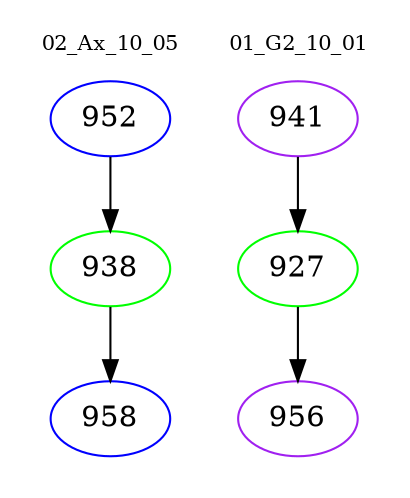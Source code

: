 digraph{
subgraph cluster_0 {
color = white
label = "02_Ax_10_05";
fontsize=10;
T0_952 [label="952", color="blue"]
T0_952 -> T0_938 [color="black"]
T0_938 [label="938", color="green"]
T0_938 -> T0_958 [color="black"]
T0_958 [label="958", color="blue"]
}
subgraph cluster_1 {
color = white
label = "01_G2_10_01";
fontsize=10;
T1_941 [label="941", color="purple"]
T1_941 -> T1_927 [color="black"]
T1_927 [label="927", color="green"]
T1_927 -> T1_956 [color="black"]
T1_956 [label="956", color="purple"]
}
}
